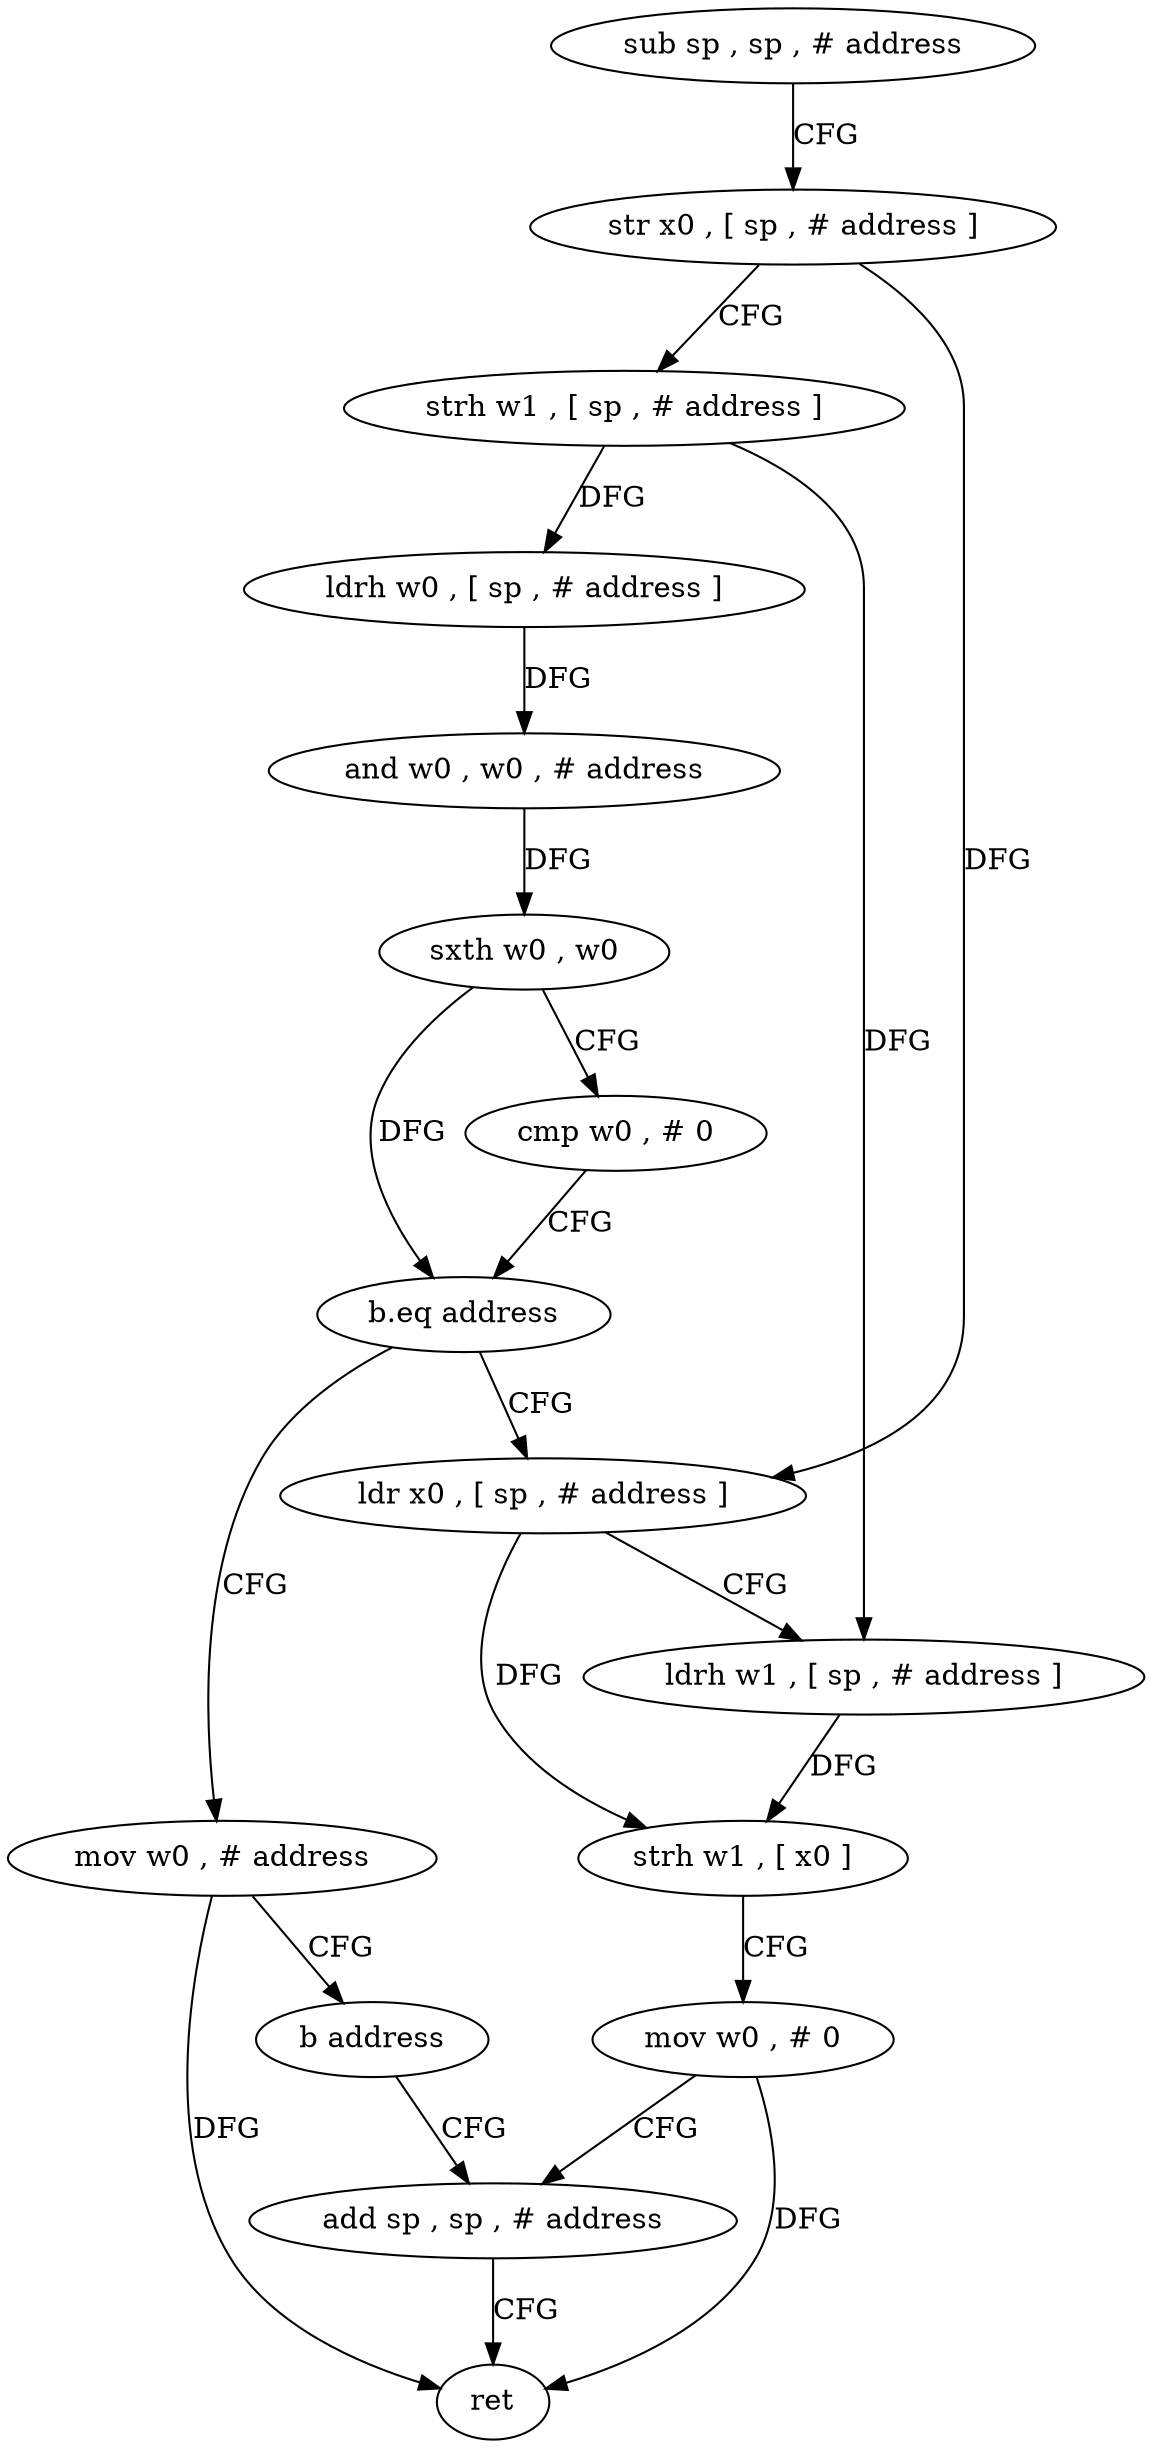 digraph "func" {
"282128" [label = "sub sp , sp , # address" ]
"282132" [label = "str x0 , [ sp , # address ]" ]
"282136" [label = "strh w1 , [ sp , # address ]" ]
"282140" [label = "ldrh w0 , [ sp , # address ]" ]
"282144" [label = "and w0 , w0 , # address" ]
"282148" [label = "sxth w0 , w0" ]
"282152" [label = "cmp w0 , # 0" ]
"282156" [label = "b.eq address" ]
"282168" [label = "ldr x0 , [ sp , # address ]" ]
"282160" [label = "mov w0 , # address" ]
"282172" [label = "ldrh w1 , [ sp , # address ]" ]
"282176" [label = "strh w1 , [ x0 ]" ]
"282180" [label = "mov w0 , # 0" ]
"282184" [label = "add sp , sp , # address" ]
"282164" [label = "b address" ]
"282188" [label = "ret" ]
"282128" -> "282132" [ label = "CFG" ]
"282132" -> "282136" [ label = "CFG" ]
"282132" -> "282168" [ label = "DFG" ]
"282136" -> "282140" [ label = "DFG" ]
"282136" -> "282172" [ label = "DFG" ]
"282140" -> "282144" [ label = "DFG" ]
"282144" -> "282148" [ label = "DFG" ]
"282148" -> "282152" [ label = "CFG" ]
"282148" -> "282156" [ label = "DFG" ]
"282152" -> "282156" [ label = "CFG" ]
"282156" -> "282168" [ label = "CFG" ]
"282156" -> "282160" [ label = "CFG" ]
"282168" -> "282172" [ label = "CFG" ]
"282168" -> "282176" [ label = "DFG" ]
"282160" -> "282164" [ label = "CFG" ]
"282160" -> "282188" [ label = "DFG" ]
"282172" -> "282176" [ label = "DFG" ]
"282176" -> "282180" [ label = "CFG" ]
"282180" -> "282184" [ label = "CFG" ]
"282180" -> "282188" [ label = "DFG" ]
"282184" -> "282188" [ label = "CFG" ]
"282164" -> "282184" [ label = "CFG" ]
}
